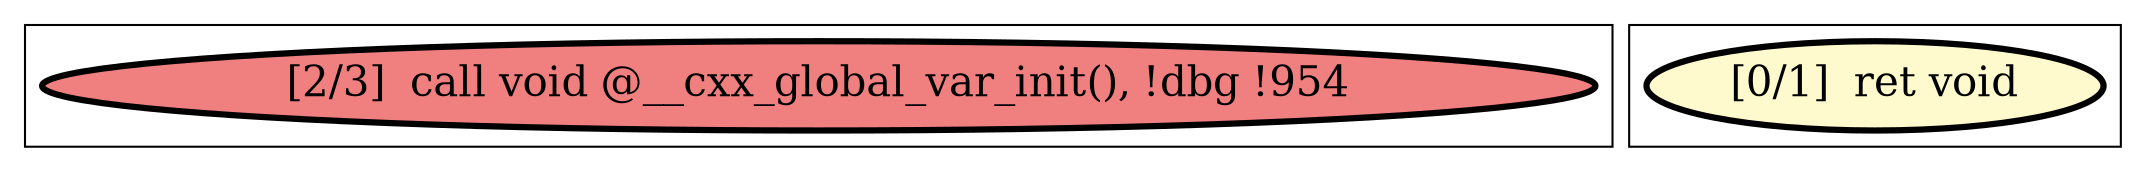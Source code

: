 
digraph G {





subgraph cluster1 {


node1112 [penwidth=3.0,fontsize=20,fillcolor=lightcoral,label="[2/3]  call void @__cxx_global_var_init(), !dbg !954",shape=ellipse,style=filled ]



}

subgraph cluster0 {


node1111 [penwidth=3.0,fontsize=20,fillcolor=lemonchiffon,label="[0/1]  ret void",shape=ellipse,style=filled ]



}

}
